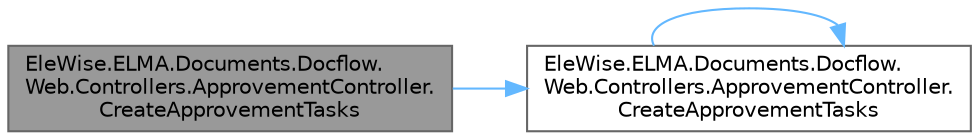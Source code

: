 digraph "EleWise.ELMA.Documents.Docflow.Web.Controllers.ApprovementController.CreateApprovementTasks"
{
 // LATEX_PDF_SIZE
  bgcolor="transparent";
  edge [fontname=Helvetica,fontsize=10,labelfontname=Helvetica,labelfontsize=10];
  node [fontname=Helvetica,fontsize=10,shape=box,height=0.2,width=0.4];
  rankdir="LR";
  Node1 [id="Node000001",label="EleWise.ELMA.Documents.Docflow.\lWeb.Controllers.ApprovementController.\lCreateApprovementTasks",height=0.2,width=0.4,color="gray40", fillcolor="grey60", style="filled", fontcolor="black",tooltip="Создание задач по согласованию"];
  Node1 -> Node2 [id="edge1_Node000001_Node000002",color="steelblue1",style="solid",tooltip=" "];
  Node2 [id="Node000002",label="EleWise.ELMA.Documents.Docflow.\lWeb.Controllers.ApprovementController.\lCreateApprovementTasks",height=0.2,width=0.4,color="grey40", fillcolor="white", style="filled",URL="$class_ele_wise_1_1_e_l_m_a_1_1_documents_1_1_docflow_1_1_web_1_1_controllers_1_1_approvement_controller.html#ad28c1dd3a0f9a01c3cbc9aae73208822",tooltip="Создание задач по согласованию"];
  Node2 -> Node2 [id="edge2_Node000002_Node000002",color="steelblue1",style="solid",tooltip=" "];
}
